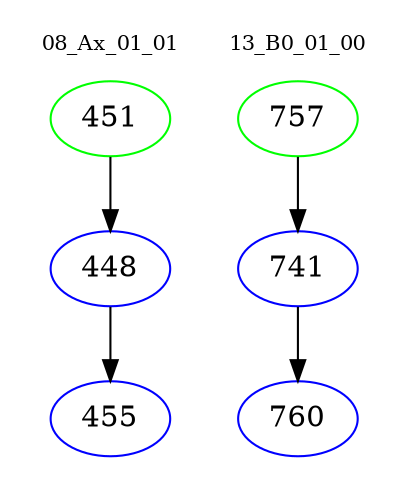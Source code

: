 digraph{
subgraph cluster_0 {
color = white
label = "08_Ax_01_01";
fontsize=10;
T0_451 [label="451", color="green"]
T0_451 -> T0_448 [color="black"]
T0_448 [label="448", color="blue"]
T0_448 -> T0_455 [color="black"]
T0_455 [label="455", color="blue"]
}
subgraph cluster_1 {
color = white
label = "13_B0_01_00";
fontsize=10;
T1_757 [label="757", color="green"]
T1_757 -> T1_741 [color="black"]
T1_741 [label="741", color="blue"]
T1_741 -> T1_760 [color="black"]
T1_760 [label="760", color="blue"]
}
}
